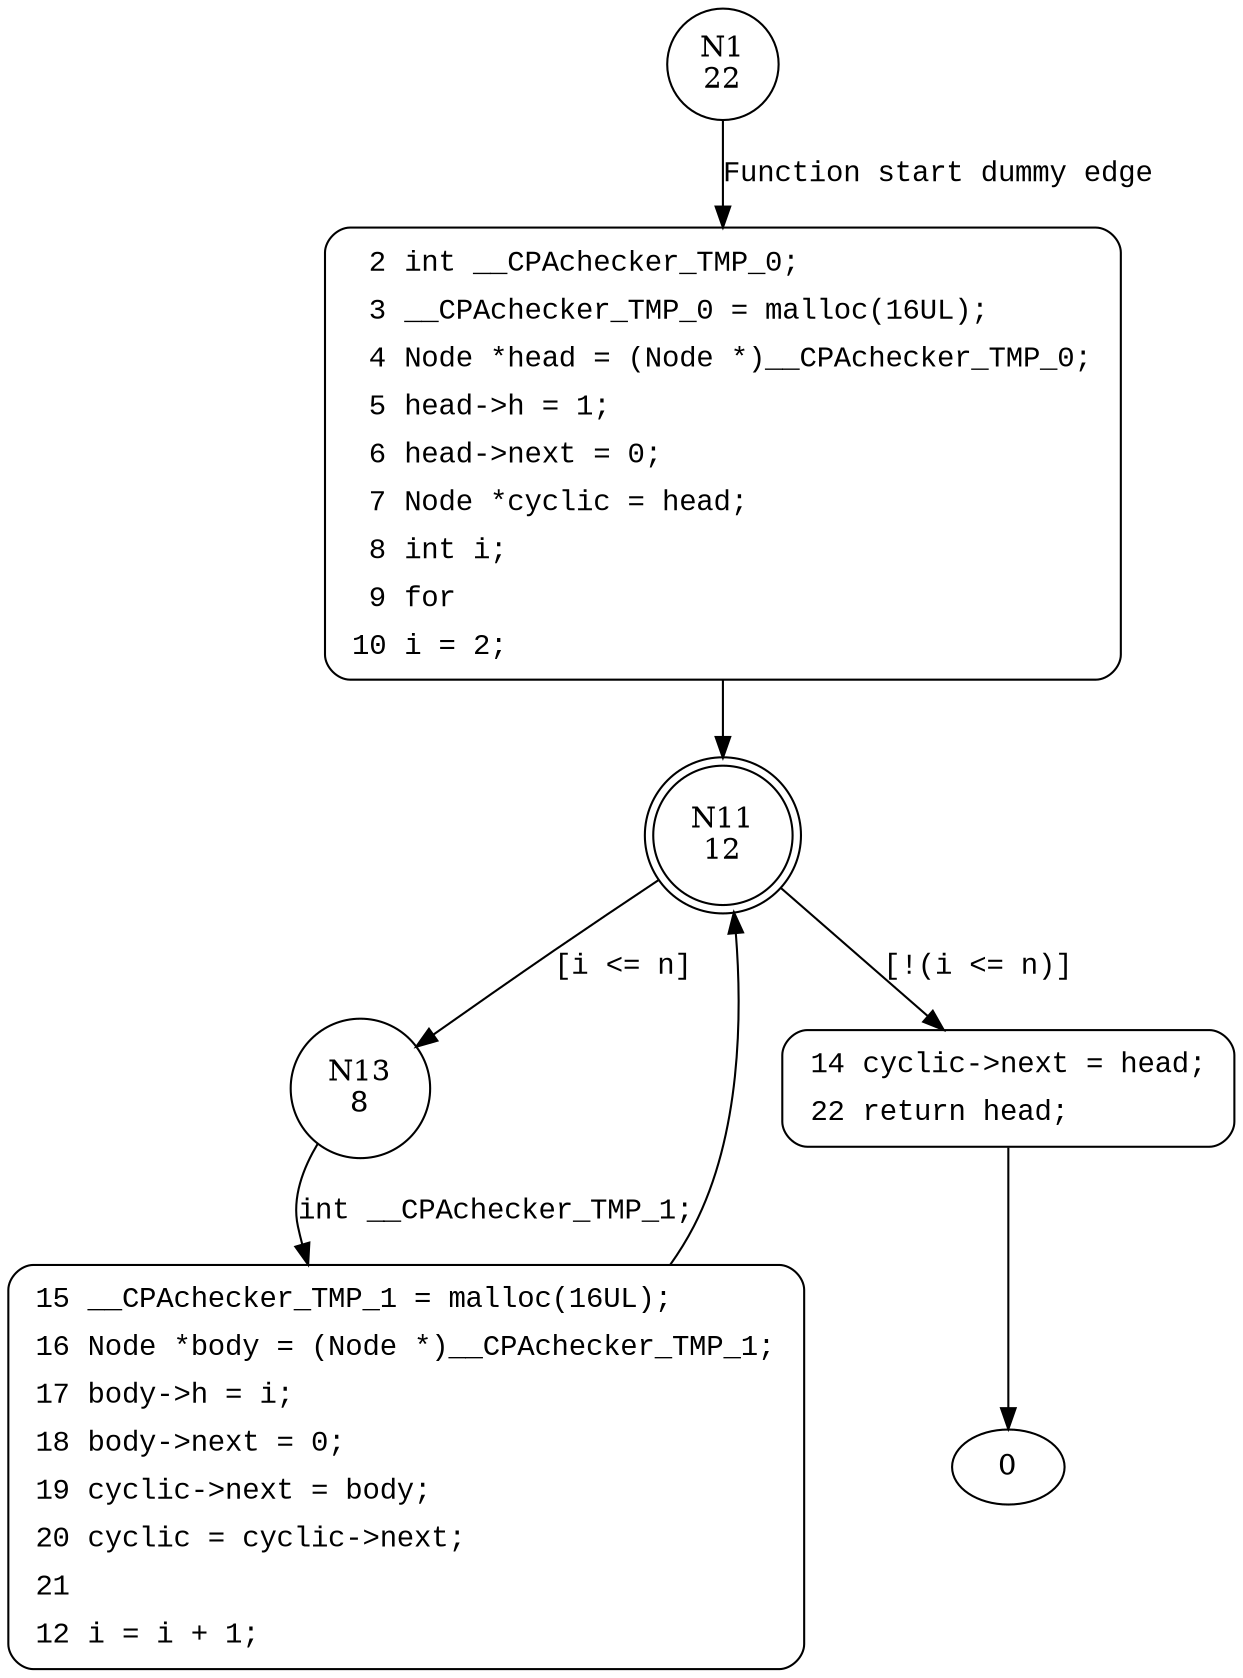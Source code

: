 digraph initLink {
1 [shape="circle" label="N1\n22"]
2 [shape="circle" label="N2\n21"]
11 [shape="doublecircle" label="N11\n12"]
13 [shape="circle" label="N13\n8"]
14 [shape="circle" label="N14\n11"]
15 [shape="circle" label="N15\n7"]
2 [style="filled,bold" penwidth="1" fillcolor="white" fontname="Courier New" shape="Mrecord" label=<<table border="0" cellborder="0" cellpadding="3" bgcolor="white"><tr><td align="right">2</td><td align="left">int __CPAchecker_TMP_0;</td></tr><tr><td align="right">3</td><td align="left">__CPAchecker_TMP_0 = malloc(16UL);</td></tr><tr><td align="right">4</td><td align="left">Node *head = (Node *)__CPAchecker_TMP_0;</td></tr><tr><td align="right">5</td><td align="left">head-&gt;h = 1;</td></tr><tr><td align="right">6</td><td align="left">head-&gt;next = 0;</td></tr><tr><td align="right">7</td><td align="left">Node *cyclic = head;</td></tr><tr><td align="right">8</td><td align="left">int i;</td></tr><tr><td align="right">9</td><td align="left">for</td></tr><tr><td align="right">10</td><td align="left">i = 2;</td></tr></table>>]
2 -> 11[label=""]
14 [style="filled,bold" penwidth="1" fillcolor="white" fontname="Courier New" shape="Mrecord" label=<<table border="0" cellborder="0" cellpadding="3" bgcolor="white"><tr><td align="right">14</td><td align="left">cyclic-&gt;next = head;</td></tr><tr><td align="right">22</td><td align="left">return head;</td></tr></table>>]
14 -> 0[label=""]
15 [style="filled,bold" penwidth="1" fillcolor="white" fontname="Courier New" shape="Mrecord" label=<<table border="0" cellborder="0" cellpadding="3" bgcolor="white"><tr><td align="right">15</td><td align="left">__CPAchecker_TMP_1 = malloc(16UL);</td></tr><tr><td align="right">16</td><td align="left">Node *body = (Node *)__CPAchecker_TMP_1;</td></tr><tr><td align="right">17</td><td align="left">body-&gt;h = i;</td></tr><tr><td align="right">18</td><td align="left">body-&gt;next = 0;</td></tr><tr><td align="right">19</td><td align="left">cyclic-&gt;next = body;</td></tr><tr><td align="right">20</td><td align="left">cyclic = cyclic-&gt;next;</td></tr><tr><td align="right">21</td><td align="left"></td></tr><tr><td align="right">12</td><td align="left">i = i + 1;</td></tr></table>>]
15 -> 11[label=""]
1 -> 2 [label="Function start dummy edge" fontname="Courier New"]
11 -> 13 [label="[i <= n]" fontname="Courier New"]
11 -> 14 [label="[!(i <= n)]" fontname="Courier New"]
13 -> 15 [label="int __CPAchecker_TMP_1;" fontname="Courier New"]
}